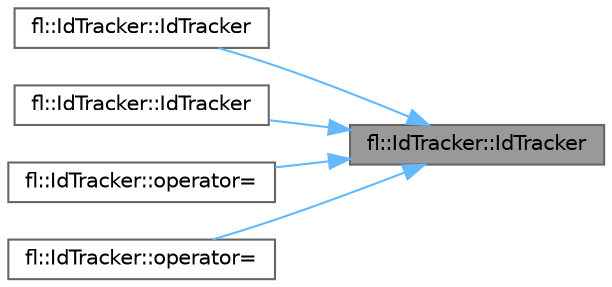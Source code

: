 digraph "fl::IdTracker::IdTracker"
{
 // INTERACTIVE_SVG=YES
 // LATEX_PDF_SIZE
  bgcolor="transparent";
  edge [fontname=Helvetica,fontsize=10,labelfontname=Helvetica,labelfontsize=10];
  node [fontname=Helvetica,fontsize=10,shape=box,height=0.2,width=0.4];
  rankdir="RL";
  Node1 [id="Node000001",label="fl::IdTracker::IdTracker",height=0.2,width=0.4,color="gray40", fillcolor="grey60", style="filled", fontcolor="black",tooltip="Default constructor - creates a new ID tracker instance."];
  Node1 -> Node2 [id="edge1_Node000001_Node000002",dir="back",color="steelblue1",style="solid",tooltip=" "];
  Node2 [id="Node000002",label="fl::IdTracker::IdTracker",height=0.2,width=0.4,color="grey40", fillcolor="white", style="filled",URL="$d7/d2a/classfl_1_1_id_tracker_ab2a44e704837c7bd7dee86952bdc74ee.html#ab2a44e704837c7bd7dee86952bdc74ee",tooltip=" "];
  Node1 -> Node3 [id="edge2_Node000001_Node000003",dir="back",color="steelblue1",style="solid",tooltip=" "];
  Node3 [id="Node000003",label="fl::IdTracker::IdTracker",height=0.2,width=0.4,color="grey40", fillcolor="white", style="filled",URL="$d7/d2a/classfl_1_1_id_tracker_a08cc3627450ff3ca87465e7cc865a9a7.html#a08cc3627450ff3ca87465e7cc865a9a7",tooltip=" "];
  Node1 -> Node4 [id="edge3_Node000001_Node000004",dir="back",color="steelblue1",style="solid",tooltip=" "];
  Node4 [id="Node000004",label="fl::IdTracker::operator=",height=0.2,width=0.4,color="grey40", fillcolor="white", style="filled",URL="$d7/d2a/classfl_1_1_id_tracker_a1b79b5789ff17284e82058548090636a.html#a1b79b5789ff17284e82058548090636a",tooltip=" "];
  Node1 -> Node5 [id="edge4_Node000001_Node000005",dir="back",color="steelblue1",style="solid",tooltip=" "];
  Node5 [id="Node000005",label="fl::IdTracker::operator=",height=0.2,width=0.4,color="grey40", fillcolor="white", style="filled",URL="$d7/d2a/classfl_1_1_id_tracker_ad5ec86ab093ff05861e44be0852c2b42.html#ad5ec86ab093ff05861e44be0852c2b42",tooltip=" "];
}
